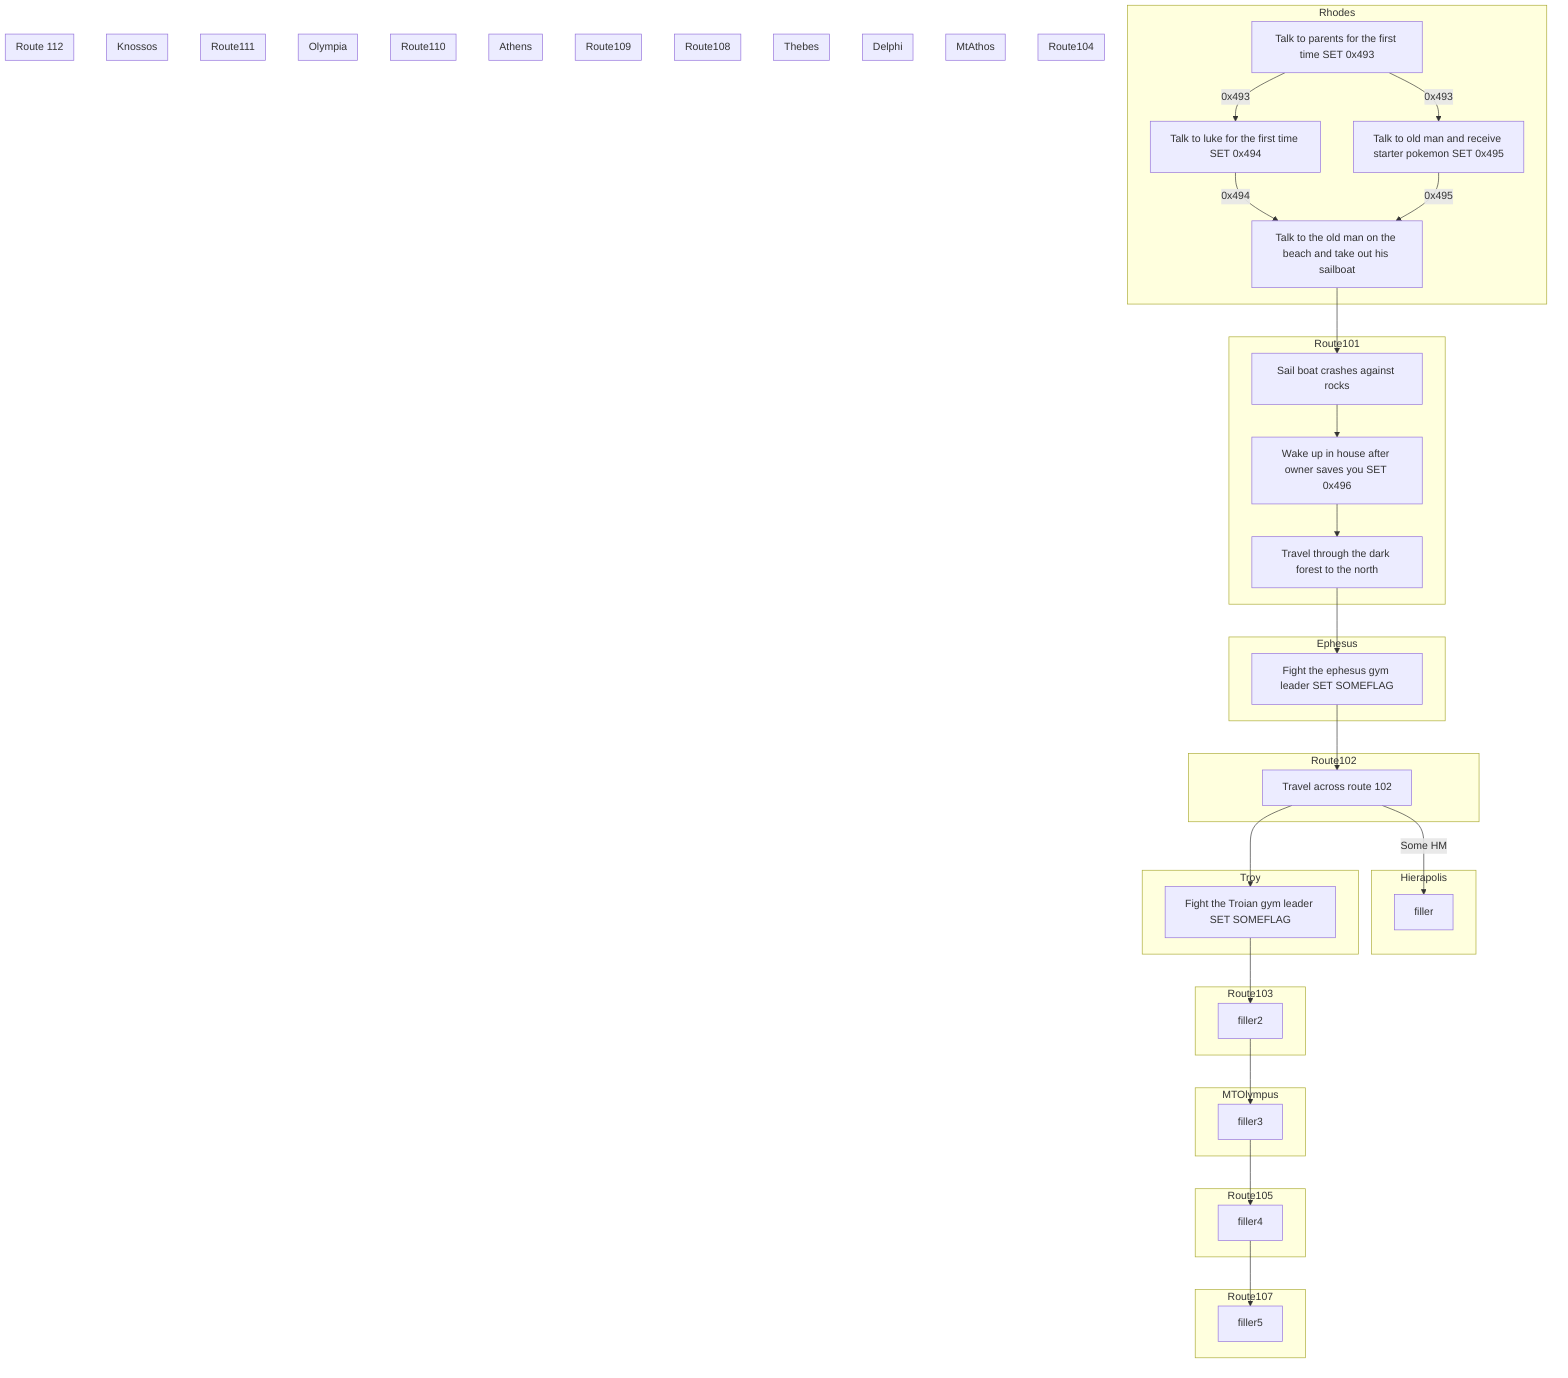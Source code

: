 graph TD

subgraph Rhodes
talkParentsA[Talk to parents for the first time SET 0x493]
talkLukeA[Talk to luke for the first time SET 0x494]
getStarter[Talk to old man and receive starter pokemon SET 0x495]
setSail[Talk to the old man on the beach and take out his sailboat]
talkParentsA-->|0x493|getStarter
talkParentsA-->|0x493|talkLukeA
talkLukeA-->|0x494|setSail
getStarter-->|0x495|setSail
end

%%Between Rhodes and Ephesus
subgraph Route101
sailBoatCrash[Sail boat crashes against rocks]
wakeupInHouse[Wake up in house after owner saves you SET 0x496]
darkTrail[Travel through the dark forest to the north]
setSail-->sailBoatCrash
sailBoatCrash-->wakeupInHouse
wakeupInHouse-->darkTrail
end

subgraph Ephesus
gym1[Fight the ephesus gym leader SET SOMEFLAG]
darkTrail-->gym1
end

%%Between Ephesus and Troy
subgraph Route102
route102[Travel across route 102]
gym1-->route102
end

subgraph Hierapolis
filler
route102-->|Some HM|filler
end

subgraph Troy
gym2[Fight the Troian gym leader SET SOMEFLAG]
route102-->gym2
end

%%Between Troy and MT Olympus
subgraph Route103
gym2-->filler2
end

subgraph MTOlympus
filler2-->filler3
end

%%From Route 103 to MT Athos
subgraph Route104
end

subgraph MtAthos
end

%%From MT Olympus to delphi
subgraph Route105
filler3-->filler4
end

subgraph Delphi
end

%%Between delphi and thebes
subgraph Route107
filler4-->filler5
end

subgraph Thebes
end

%%Between Thebes and Athens north
subgraph Route108
end

%%Between Thebes and Athens south
subgraph Route109
end

subgraph Athens
end

%%Between route 109 and olympia
subgraph Route110
end

subgraph Olympia
end

%%Between olympia and sparta
subgraph Route111
end

subgraph Knossos
end

%%Between knossos and rhodes
subgraph Route 112
end

%%Figure out how to deal with the interoceanic routing and atlantis
